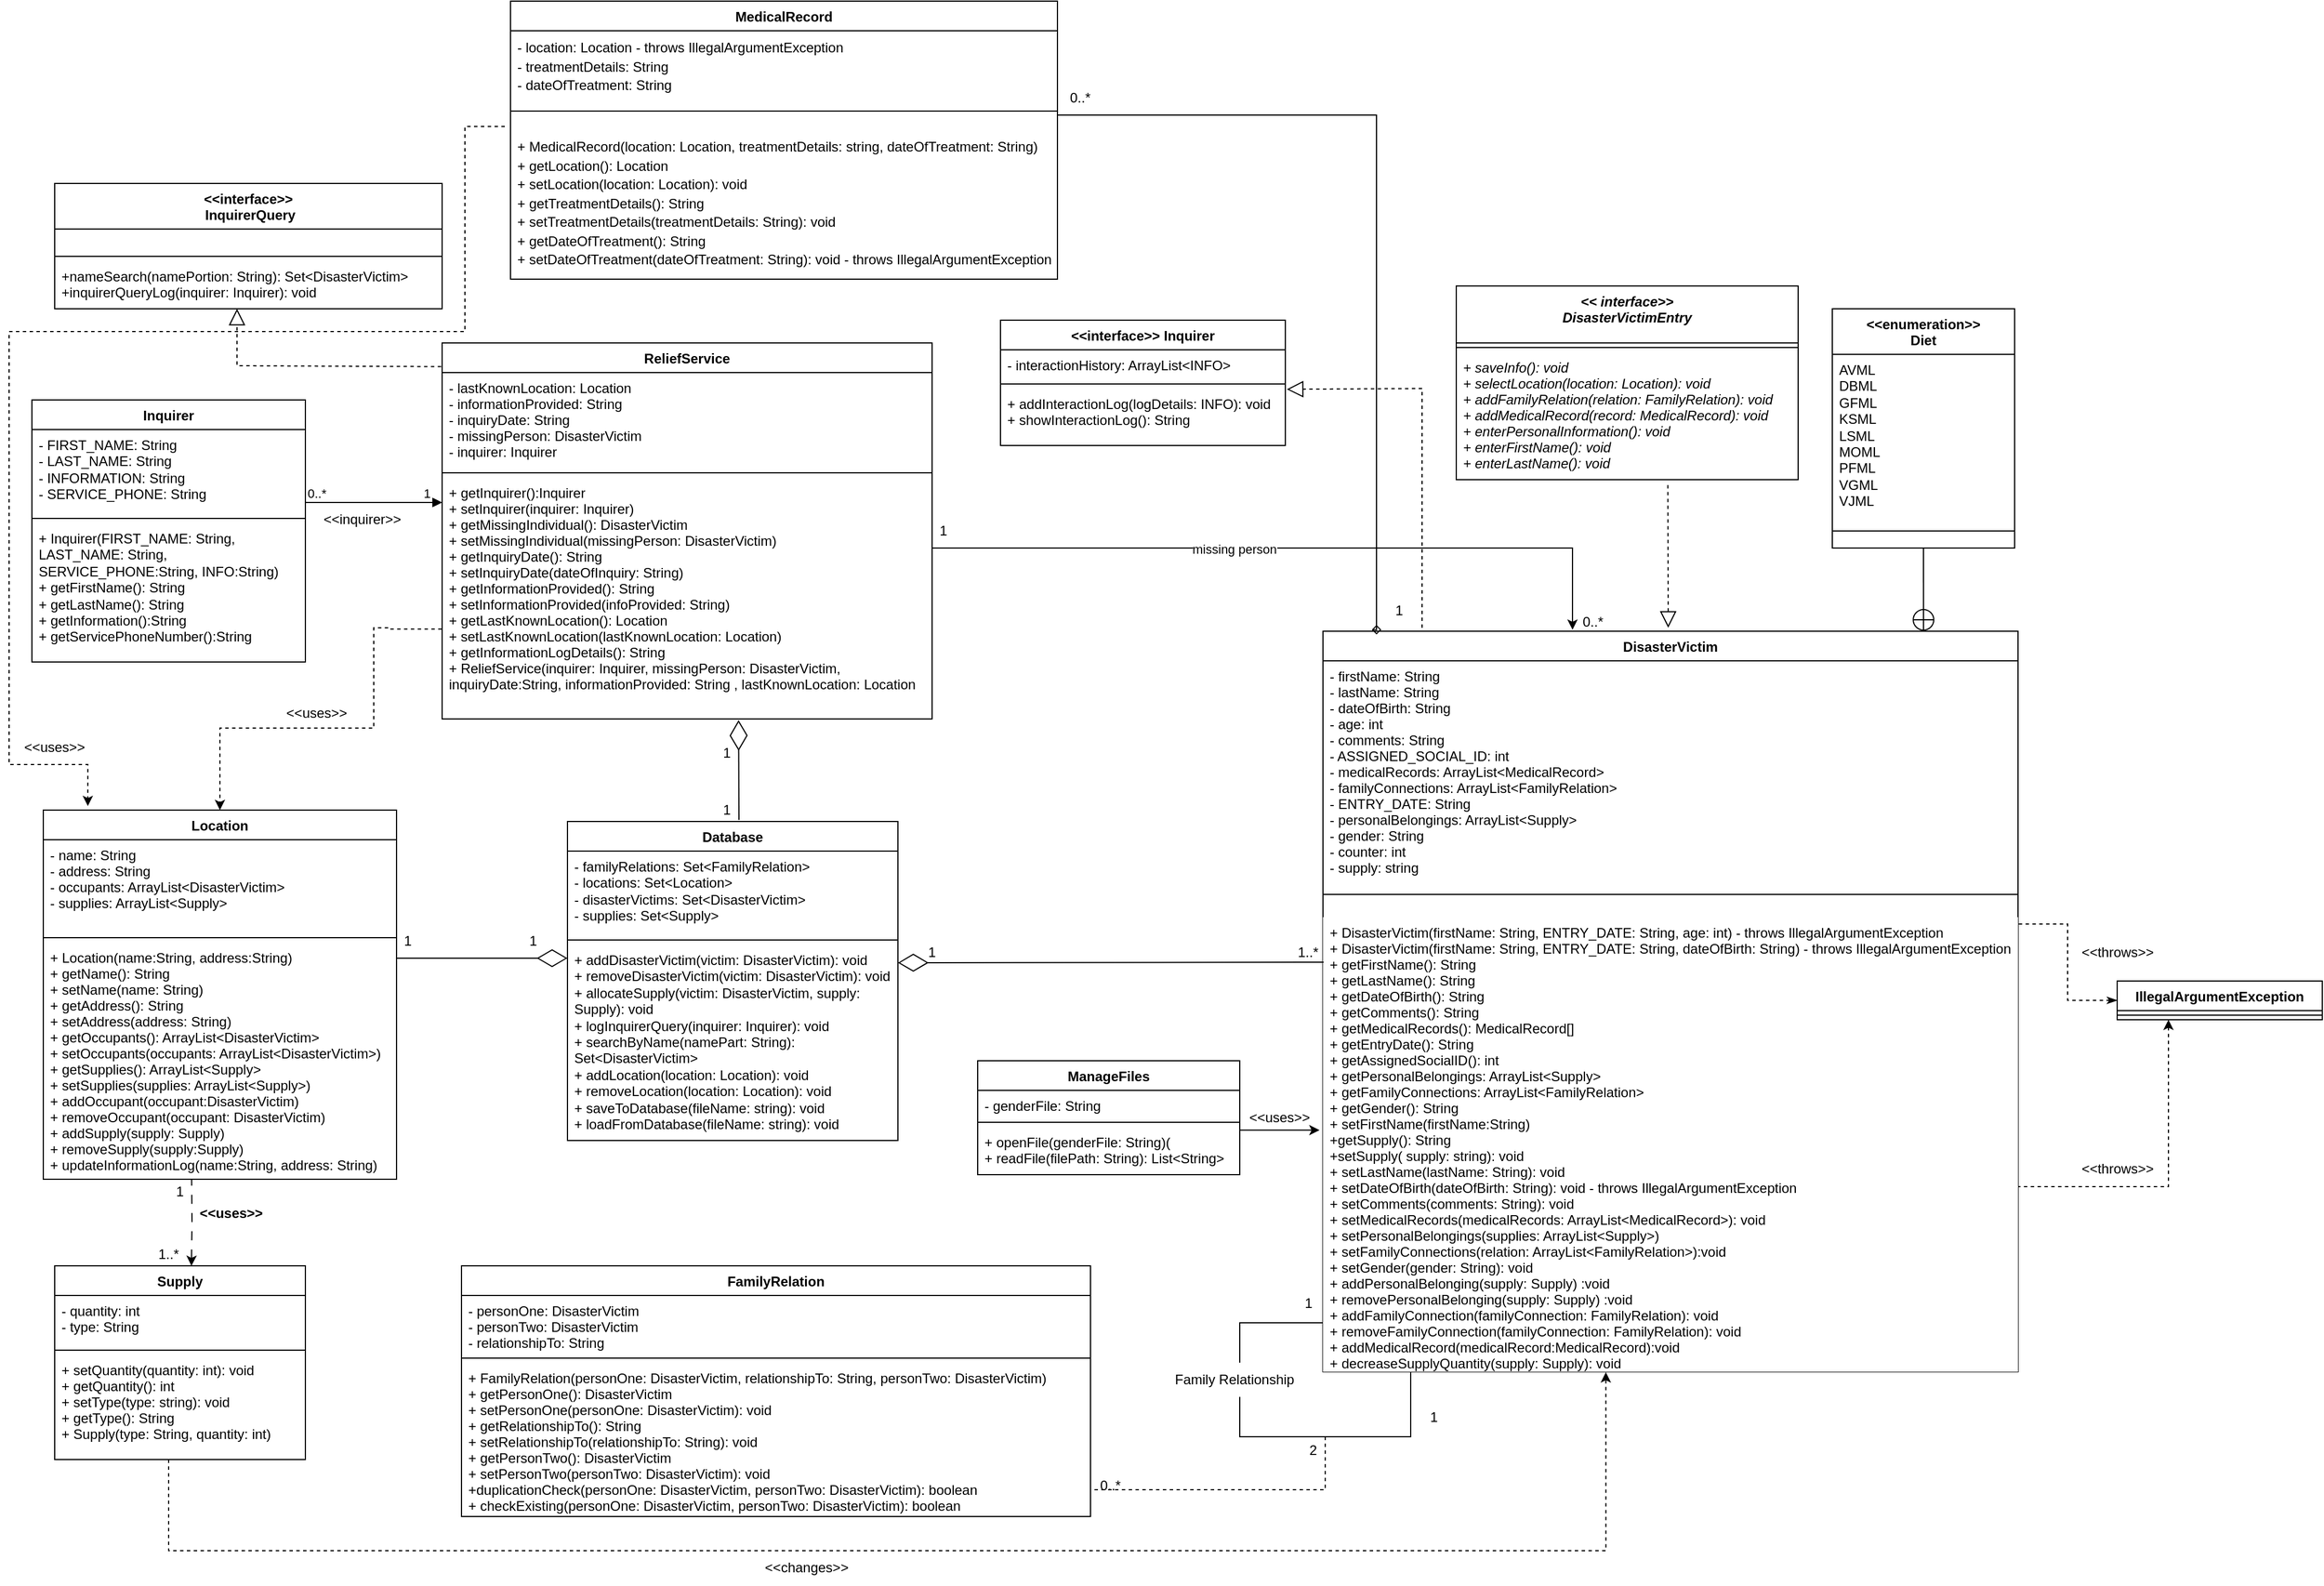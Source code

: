 <mxfile>
    <diagram id="PWnaJAAjkvpCzAV3E7b1" name="Page-1">
        <mxGraphModel dx="3365" dy="2768" grid="1" gridSize="10" guides="0" tooltips="1" connect="1" arrows="1" fold="1" page="1" pageScale="1" pageWidth="850" pageHeight="1100" math="0" shadow="0">
            <root>
                <mxCell id="0"/>
                <mxCell id="1" parent="0"/>
                <mxCell id="8" style="edgeStyle=orthogonalEdgeStyle;rounded=0;orthogonalLoop=1;jettySize=auto;html=1;exitX=0.5;exitY=1;exitDx=0;exitDy=0;entryX=1;entryY=0.826;entryDx=0;entryDy=0;entryPerimeter=0;endArrow=none;endFill=0;dashed=1;" parent="1" source="9" target="17" edge="1">
                    <mxGeometry relative="1" as="geometry">
                        <mxPoint x="655" y="620" as="targetPoint"/>
                    </mxGeometry>
                </mxCell>
                <mxCell id="9" value="" style="html=1;whiteSpace=wrap;" parent="1" vertex="1">
                    <mxGeometry x="580" y="460" width="150" height="100" as="geometry"/>
                </mxCell>
                <mxCell id="10" value="DisasterVictim" style="swimlane;fontStyle=1;align=center;verticalAlign=top;childLayout=stackLayout;horizontal=1;startSize=26;horizontalStack=0;resizeParent=1;resizeParentMax=0;resizeLast=0;collapsible=1;marginBottom=0;" parent="1" vertex="1">
                    <mxGeometry x="653" y="-147" width="610" height="650" as="geometry"/>
                </mxCell>
                <mxCell id="11" value="- firstName: String&#10;- lastName: String&#10;- dateOfBirth: String&#10;- age: int&#10;- comments: String&#10;- ASSIGNED_SOCIAL_ID: int&#10;- medicalRecords: ArrayList&lt;MedicalRecord&gt;&#10;- familyConnections: ArrayList&lt;FamilyRelation&gt;&#10;- ENTRY_DATE: String&#10;- personalBelongings: ArrayList&lt;Supply&gt;&#10;- gender: String&#10;- counter: int&#10;- supply: string&#10;" style="text;strokeColor=none;fillColor=none;align=left;verticalAlign=top;spacingLeft=4;spacingRight=4;overflow=hidden;rotatable=0;points=[[0,0.5],[1,0.5]];portConstraint=eastwest;fontStyle=0" parent="10" vertex="1">
                    <mxGeometry y="26" width="610" height="185" as="geometry"/>
                </mxCell>
                <mxCell id="12" value="" style="line;strokeWidth=1;fillColor=none;align=left;verticalAlign=middle;spacingTop=-1;spacingLeft=3;spacingRight=3;rotatable=0;labelPosition=right;points=[];portConstraint=eastwest;strokeColor=inherit;fontStyle=0" parent="10" vertex="1">
                    <mxGeometry y="211" width="610" height="40" as="geometry"/>
                </mxCell>
                <mxCell id="13" value="+ DisasterVictim(firstName: String, ENTRY_DATE: String, age: int) - throws IllegalArgumentException &#10;+ DisasterVictim(firstName: String, ENTRY_DATE: String, dateOfBirth: String) - throws IllegalArgumentException &#10;+ getFirstName(): String&#10;+ getLastName(): String&#10;+ getDateOfBirth(): String&#10;+ getComments(): String&#10;+ getMedicalRecords(): MedicalRecord[]&#10;+ getEntryDate(): String&#10;+ getAssignedSocialID(): int&#10;+ getPersonalBelongings: ArrayList&lt;Supply&gt;&#10;+ getFamilyConnections: ArrayList&lt;FamilyRelation&gt;&#10;+ getGender(): String&#10;+ setFirstName(firstName:String)&#10;+getSupply(): String&#10;+setSupply( supply: string): void&#10;+ setLastName(lastName: String): void&#10;+ setDateOfBirth(dateOfBirth: String): void - throws IllegalArgumentException &#10;+ setComments(comments: String): void&#10;+ setMedicalRecords(medicalRecords: ArrayList&lt;MedicalRecord&gt;): void&#10;+ setPersonalBelongings(supplies: ArrayList&lt;Supply&gt;)&#10;+ setFamilyConnections(relation: ArrayList&lt;FamilyRelation&gt;):void&#10;+ setGender(gender: String): void&#10;+ addPersonalBelonging(supply: Supply) :void&#10;+ removePersonalBelonging(supply: Supply) :void&#10;+ addFamilyConnection(familyConnection: FamilyRelation): void&#10;+ removeFamilyConnection(familyConnection: FamilyRelation): void&#10;+ addMedicalRecord(medicalRecord:MedicalRecord):void&#10;+ decreaseSupplyQuantity(supply: Supply): void &#10;" style="text;strokeColor=none;fillColor=default;align=left;verticalAlign=top;spacingLeft=4;spacingRight=4;overflow=hidden;rotatable=0;points=[[0,0.5],[1,0.5]];portConstraint=eastwest;fontStyle=0" parent="10" vertex="1">
                    <mxGeometry y="251" width="610" height="399" as="geometry"/>
                </mxCell>
                <mxCell id="14" value="FamilyRelation" style="swimlane;fontStyle=1;align=center;verticalAlign=top;childLayout=stackLayout;horizontal=1;startSize=26;horizontalStack=0;resizeParent=1;resizeParentMax=0;resizeLast=0;collapsible=1;marginBottom=0;" parent="1" vertex="1">
                    <mxGeometry x="-103" y="410" width="552" height="220" as="geometry"/>
                </mxCell>
                <mxCell id="15" value="- personOne: DisasterVictim&#10;- personTwo: DisasterVictim&#10;- relationshipTo: String&#10;&#10;" style="text;strokeColor=none;fillColor=none;align=left;verticalAlign=top;spacingLeft=4;spacingRight=4;overflow=hidden;rotatable=0;points=[[0,0.5],[1,0.5]];portConstraint=eastwest;fontStyle=0" parent="14" vertex="1">
                    <mxGeometry y="26" width="552" height="51" as="geometry"/>
                </mxCell>
                <mxCell id="16" value="" style="line;strokeWidth=1;fillColor=none;align=left;verticalAlign=middle;spacingTop=-1;spacingLeft=3;spacingRight=3;rotatable=0;labelPosition=right;points=[];portConstraint=eastwest;strokeColor=inherit;fontStyle=0" parent="14" vertex="1">
                    <mxGeometry y="77" width="552" height="8" as="geometry"/>
                </mxCell>
                <mxCell id="17" value="+ FamilyRelation(personOne: DisasterVictim, relationshipTo: String, personTwo: DisasterVictim)&#10;+ getPersonOne(): DisasterVictim&#10;+ setPersonOne(personOne: DisasterVictim): void&#10;+ getRelationshipTo(): String&#10;+ setRelationshipTo(relationshipTo: String): void&#10;+ getPersonTwo(): DisasterVictim&#10;+ setPersonTwo(personTwo: DisasterVictim): void&#10;+duplicationCheck(personOne: DisasterVictim, personTwo: DisasterVictim): boolean&#10;+ checkExisting(personOne: DisasterVictim, personTwo: DisasterVictim): boolean&#10;" style="text;strokeColor=none;fillColor=none;align=left;verticalAlign=top;spacingLeft=4;spacingRight=4;overflow=hidden;rotatable=0;points=[[0,0.5],[1,0.5]];portConstraint=eastwest;fontStyle=0" parent="14" vertex="1">
                    <mxGeometry y="85" width="552" height="135" as="geometry"/>
                </mxCell>
                <mxCell id="18" value="ReliefService" style="swimlane;fontStyle=1;align=center;verticalAlign=top;childLayout=stackLayout;horizontal=1;startSize=26;horizontalStack=0;resizeParent=1;resizeParentMax=0;resizeLast=0;collapsible=1;marginBottom=0;" parent="1" vertex="1">
                    <mxGeometry x="-120" y="-400" width="430" height="330" as="geometry"/>
                </mxCell>
                <mxCell id="19" value="- lastKnownLocation: Location&#10;- informationProvided: String&#10;- inquiryDate: String&#10;- missingPerson: DisasterVictim&#10;- inquirer: Inquirer" style="text;strokeColor=none;fillColor=none;align=left;verticalAlign=top;spacingLeft=4;spacingRight=4;overflow=hidden;rotatable=0;points=[[0,0.5],[1,0.5]];portConstraint=eastwest;fontStyle=0" parent="18" vertex="1">
                    <mxGeometry y="26" width="430" height="84" as="geometry"/>
                </mxCell>
                <mxCell id="20" value="" style="line;strokeWidth=1;fillColor=none;align=left;verticalAlign=middle;spacingTop=-1;spacingLeft=3;spacingRight=3;rotatable=0;labelPosition=right;points=[];portConstraint=eastwest;strokeColor=inherit;fontStyle=0" parent="18" vertex="1">
                    <mxGeometry y="110" width="430" height="8" as="geometry"/>
                </mxCell>
                <mxCell id="21" value="+ getInquirer():Inquirer&#10;+ setInquirer(inquirer: Inquirer)&#10;+ getMissingIndividual(): DisasterVictim&#10;+ setMissingIndividual(missingPerson: DisasterVictim)&#10;+ getInquiryDate(): String&#10;+ setInquiryDate(dateOfInquiry: String)&#10;+ getInformationProvided(): String&#10;+ setInformationProvided(infoProvided: String)&#10;+ getLastKnownLocation(): Location&#10;+ setLastKnownLocation(lastKnownLocation: Location)&#10;+ getInformationLogDetails(): String&#10;+ ReliefService(inquirer: Inquirer, missingPerson: DisasterVictim,&#10;inquiryDate:String, informationProvided: String , lastKnownLocation: Location &#10;" style="text;strokeColor=none;fillColor=none;align=left;verticalAlign=top;spacingLeft=4;spacingRight=4;overflow=hidden;rotatable=0;points=[[0,0.5],[1,0.5]];portConstraint=eastwest;fontStyle=0" parent="18" vertex="1">
                    <mxGeometry y="118" width="430" height="212" as="geometry"/>
                </mxCell>
                <mxCell id="22" value="Location" style="swimlane;fontStyle=1;align=center;verticalAlign=top;childLayout=stackLayout;horizontal=1;startSize=26;horizontalStack=0;resizeParent=1;resizeParentMax=0;resizeLast=0;collapsible=1;marginBottom=0;" parent="1" vertex="1">
                    <mxGeometry x="-470" y="10" width="310" height="324" as="geometry"/>
                </mxCell>
                <mxCell id="23" value="- name: String&#10;- address: String&#10;- occupants: ArrayList&lt;DisasterVictim&gt;&#10;- supplies: ArrayList&lt;Supply&gt;&#10;&#10;" style="text;strokeColor=none;fillColor=none;align=left;verticalAlign=top;spacingLeft=4;spacingRight=4;overflow=hidden;rotatable=0;points=[[0,0.5],[1,0.5]];portConstraint=eastwest;fontStyle=0" parent="22" vertex="1">
                    <mxGeometry y="26" width="310" height="82" as="geometry"/>
                </mxCell>
                <mxCell id="24" value="" style="line;strokeWidth=1;fillColor=none;align=left;verticalAlign=middle;spacingTop=-1;spacingLeft=3;spacingRight=3;rotatable=0;labelPosition=right;points=[];portConstraint=eastwest;strokeColor=inherit;fontStyle=0" parent="22" vertex="1">
                    <mxGeometry y="108" width="310" height="8" as="geometry"/>
                </mxCell>
                <mxCell id="25" value="+ Location(name:String, address:String)&#10;+ getName(): String&#10;+ setName(name: String)&#10;+ getAddress(): String&#10;+ setAddress(address: String)&#10;+ getOccupants(): ArrayList&lt;DisasterVictim&gt;&#10;+ setOccupants(occupants: ArrayList&lt;DisasterVictim&gt;)&#10;+ getSupplies(): ArrayList&lt;Supply&gt;&#10;+ setSupplies(supplies: ArrayList&lt;Supply&gt;)&#10;+ addOccupant(occupant:DisasterVictim)&#10;+ removeOccupant(occupant: DisasterVictim)&#10;+ addSupply(supply: Supply)&#10;+ removeSupply(supply:Supply)&#10;+ updateInformationLog(name:String, address: String)&#10;" style="text;strokeColor=none;fillColor=none;align=left;verticalAlign=top;spacingLeft=4;spacingRight=4;overflow=hidden;rotatable=0;points=[[0,0.5],[1,0.5]];portConstraint=eastwest;fontStyle=0" parent="22" vertex="1">
                    <mxGeometry y="116" width="310" height="208" as="geometry"/>
                </mxCell>
                <mxCell id="30" value="Supply" style="swimlane;fontStyle=1;align=center;verticalAlign=top;childLayout=stackLayout;horizontal=1;startSize=26;horizontalStack=0;resizeParent=1;resizeParentMax=0;resizeLast=0;collapsible=1;marginBottom=0;" parent="1" vertex="1">
                    <mxGeometry x="-460" y="410" width="220" height="170" as="geometry"/>
                </mxCell>
                <mxCell id="31" value="- quantity: int &#10;- type: String " style="text;strokeColor=none;fillColor=none;align=left;verticalAlign=top;spacingLeft=4;spacingRight=4;overflow=hidden;rotatable=0;points=[[0,0.5],[1,0.5]];portConstraint=eastwest;fontStyle=0" parent="30" vertex="1">
                    <mxGeometry y="26" width="220" height="44" as="geometry"/>
                </mxCell>
                <mxCell id="32" value="" style="line;strokeWidth=1;fillColor=none;align=left;verticalAlign=middle;spacingTop=-1;spacingLeft=3;spacingRight=3;rotatable=0;labelPosition=right;points=[];portConstraint=eastwest;strokeColor=inherit;fontStyle=0" parent="30" vertex="1">
                    <mxGeometry y="70" width="220" height="8" as="geometry"/>
                </mxCell>
                <mxCell id="33" value="+ setQuantity(quantity: int): void&#10;+ getQuantity(): int &#10;+ setType(type: string): void &#10;+ getType(): String &#10;+ Supply(type: String, quantity: int) " style="text;strokeColor=none;fillColor=none;align=left;verticalAlign=top;spacingLeft=4;spacingRight=4;overflow=hidden;rotatable=0;points=[[0,0.5],[1,0.5]];portConstraint=eastwest;fontStyle=0" parent="30" vertex="1">
                    <mxGeometry y="78" width="220" height="92" as="geometry"/>
                </mxCell>
                <mxCell id="34" value="MedicalRecord" style="swimlane;fontStyle=1;align=center;verticalAlign=top;childLayout=stackLayout;horizontal=1;startSize=26;horizontalStack=0;resizeParent=1;resizeParentMax=0;resizeLast=0;collapsible=1;marginBottom=0;whiteSpace=wrap;html=1;" parent="1" vertex="1">
                    <mxGeometry x="-60" y="-700" width="480" height="244" as="geometry"/>
                </mxCell>
                <mxCell id="35" value="&lt;span id=&quot;docs-internal-guid-a7ea7992-7fff-9580-d091-3d27df31a496&quot;&gt;&lt;p style=&quot;line-height:1.38;margin-top:0pt;margin-bottom:0pt;&quot; dir=&quot;ltr&quot;&gt;&lt;span style=&quot;font-family: Arial, sans-serif; background-color: transparent; font-variant-numeric: normal; font-variant-east-asian: normal; font-variant-alternates: normal; font-variant-position: normal; vertical-align: baseline; white-space-collapse: preserve;&quot;&gt;- location: Location - throws IllegalArgumentException&lt;/span&gt;&lt;/p&gt;&lt;p style=&quot;line-height:1.38;margin-top:0pt;margin-bottom:0pt;&quot; dir=&quot;ltr&quot;&gt;&lt;span style=&quot;font-family: Arial, sans-serif; background-color: transparent; font-variant-numeric: normal; font-variant-east-asian: normal; font-variant-alternates: normal; font-variant-position: normal; vertical-align: baseline; white-space-collapse: preserve;&quot;&gt;- treatmentDetails: String&lt;/span&gt;&lt;/p&gt;&lt;p style=&quot;line-height:1.38;margin-top:0pt;margin-bottom:0pt;&quot; dir=&quot;ltr&quot;&gt;&lt;span style=&quot;font-family: Arial, sans-serif; background-color: transparent; font-variant-numeric: normal; font-variant-east-asian: normal; font-variant-alternates: normal; font-variant-position: normal; vertical-align: baseline; white-space-collapse: preserve;&quot;&gt;- dateOfTreatment: String&lt;/span&gt;&lt;span style=&quot;font-family: Arial, sans-serif; background-color: transparent; font-variant-numeric: normal; font-variant-east-asian: normal; font-variant-alternates: normal; font-variant-position: normal; vertical-align: baseline; white-space-collapse: preserve;&quot;&gt;&lt;br&gt;&lt;br&gt;&lt;/span&gt;&lt;/p&gt;&lt;br&gt;&lt;/span&gt;" style="text;strokeColor=none;fillColor=none;align=left;verticalAlign=top;spacingLeft=4;spacingRight=4;overflow=hidden;rotatable=0;points=[[0,0.5],[1,0.5]];portConstraint=eastwest;whiteSpace=wrap;html=1;fontStyle=0" parent="34" vertex="1">
                    <mxGeometry y="26" width="480" height="54" as="geometry"/>
                </mxCell>
                <mxCell id="36" value="" style="line;strokeWidth=1;fillColor=none;align=left;verticalAlign=middle;spacingTop=-1;spacingLeft=3;spacingRight=3;rotatable=0;labelPosition=right;points=[];portConstraint=eastwest;strokeColor=inherit;fontStyle=0" parent="34" vertex="1">
                    <mxGeometry y="80" width="480" height="33" as="geometry"/>
                </mxCell>
                <mxCell id="37" value="&lt;p style=&quot;line-height: 1.38; margin-top: 0pt; margin-bottom: 0pt;&quot; dir=&quot;ltr&quot;&gt;&lt;span style=&quot;font-family: Arial, sans-serif; background-color: transparent; font-variant-numeric: normal; font-variant-east-asian: normal; font-variant-alternates: normal; font-variant-position: normal; vertical-align: baseline; white-space-collapse: preserve;&quot;&gt;&lt;font style=&quot;font-size: 12px;&quot;&gt;+ MedicalRecord(location: Location, treatmentDetails: string, dateOfTreatment: String)&lt;/font&gt;&lt;/span&gt;&lt;/p&gt;&lt;p style=&quot;line-height: 1.38; margin-top: 0pt; margin-bottom: 0pt;&quot; dir=&quot;ltr&quot;&gt;&lt;span style=&quot;font-family: Arial, sans-serif; background-color: transparent; font-variant-numeric: normal; font-variant-east-asian: normal; font-variant-alternates: normal; font-variant-position: normal; vertical-align: baseline; white-space-collapse: preserve;&quot;&gt;&lt;font style=&quot;font-size: 12px;&quot;&gt;+ getLocation(): Location&lt;/font&gt;&lt;/span&gt;&lt;/p&gt;&lt;p style=&quot;line-height: 1.38; margin-top: 0pt; margin-bottom: 0pt;&quot; dir=&quot;ltr&quot;&gt;&lt;span style=&quot;font-family: Arial, sans-serif; background-color: transparent; font-variant-numeric: normal; font-variant-east-asian: normal; font-variant-alternates: normal; font-variant-position: normal; vertical-align: baseline; white-space-collapse: preserve;&quot;&gt;&lt;font style=&quot;font-size: 12px;&quot;&gt;+ setLocation(location: Location): void&lt;/font&gt;&lt;/span&gt;&lt;/p&gt;&lt;p style=&quot;line-height: 1.38; margin-top: 0pt; margin-bottom: 0pt;&quot; dir=&quot;ltr&quot;&gt;&lt;span style=&quot;font-family: Arial, sans-serif; background-color: transparent; font-variant-numeric: normal; font-variant-east-asian: normal; font-variant-alternates: normal; font-variant-position: normal; vertical-align: baseline; white-space-collapse: preserve;&quot;&gt;&lt;font style=&quot;font-size: 12px;&quot;&gt;+ getTreatmentDetails(): String&lt;/font&gt;&lt;/span&gt;&lt;/p&gt;&lt;p style=&quot;line-height: 1.38; margin-top: 0pt; margin-bottom: 0pt;&quot; dir=&quot;ltr&quot;&gt;&lt;span style=&quot;font-family: Arial, sans-serif; background-color: transparent; font-variant-numeric: normal; font-variant-east-asian: normal; font-variant-alternates: normal; font-variant-position: normal; vertical-align: baseline; white-space-collapse: preserve;&quot;&gt;&lt;font style=&quot;font-size: 12px;&quot;&gt;+ setTreatmentDetails(treatmentDetails: String): void&lt;/font&gt;&lt;/span&gt;&lt;/p&gt;&lt;p style=&quot;line-height: 1.38; margin-top: 0pt; margin-bottom: 0pt;&quot; dir=&quot;ltr&quot;&gt;&lt;span style=&quot;font-family: Arial, sans-serif; background-color: transparent; font-variant-numeric: normal; font-variant-east-asian: normal; font-variant-alternates: normal; font-variant-position: normal; vertical-align: baseline; white-space-collapse: preserve;&quot;&gt;&lt;font style=&quot;font-size: 12px;&quot;&gt;+ getDateOfTreatment(): String&lt;/font&gt;&lt;/span&gt;&lt;/p&gt;&lt;p style=&quot;line-height: 1.38; margin-top: 0pt; margin-bottom: 0pt;&quot; dir=&quot;ltr&quot;&gt;&lt;span style=&quot;font-family: Arial, sans-serif; background-color: transparent; font-variant-numeric: normal; font-variant-east-asian: normal; font-variant-alternates: normal; font-variant-position: normal; vertical-align: baseline; white-space-collapse: preserve;&quot;&gt;&lt;font style=&quot;font-size: 12px;&quot;&gt;+ setDateOfTreatment(dateOfTreatment: String): void - throws IllegalArgumentException&lt;/font&gt;&lt;/span&gt;&lt;/p&gt;" style="text;strokeColor=none;fillColor=none;align=left;verticalAlign=top;spacingLeft=4;spacingRight=4;overflow=hidden;rotatable=0;points=[[0,0.5],[1,0.5]];portConstraint=eastwest;whiteSpace=wrap;html=1;fontStyle=0" parent="34" vertex="1">
                    <mxGeometry y="113" width="480" height="131" as="geometry"/>
                </mxCell>
                <mxCell id="41" value="&amp;lt;&amp;lt;enumeration&amp;gt;&amp;gt; &lt;br&gt;Diet" style="swimlane;fontStyle=1;align=center;verticalAlign=top;childLayout=stackLayout;horizontal=1;startSize=40;horizontalStack=0;resizeParent=1;resizeParentMax=0;resizeLast=0;collapsible=1;marginBottom=0;whiteSpace=wrap;html=1;" parent="1" vertex="1">
                    <mxGeometry x="1100" y="-430" width="160" height="210" as="geometry"/>
                </mxCell>
                <mxCell id="42" value="&lt;div&gt;AVML&amp;nbsp;&lt;/div&gt;&lt;div&gt;DBML&amp;nbsp;&lt;/div&gt;&lt;div&gt;GFML&amp;nbsp;&lt;/div&gt;&lt;div&gt;KSML&lt;/div&gt;&lt;div&gt;LSML&amp;nbsp;&lt;/div&gt;&lt;div&gt;MOML&lt;/div&gt;&lt;div&gt;PFML&amp;nbsp;&lt;/div&gt;&lt;div&gt;VGML&amp;nbsp;&lt;/div&gt;&lt;div&gt;VJML&lt;/div&gt;&lt;div&gt;&lt;br&gt;&lt;/div&gt;" style="text;strokeColor=none;fillColor=none;align=left;verticalAlign=top;spacingLeft=4;spacingRight=4;overflow=hidden;rotatable=0;points=[[0,0.5],[1,0.5]];portConstraint=eastwest;whiteSpace=wrap;html=1;fontStyle=0" parent="41" vertex="1">
                    <mxGeometry y="40" width="160" height="140" as="geometry"/>
                </mxCell>
                <mxCell id="43" value="" style="line;strokeWidth=1;fillColor=none;align=left;verticalAlign=middle;spacingTop=-1;spacingLeft=3;spacingRight=3;rotatable=0;labelPosition=right;points=[];portConstraint=eastwest;strokeColor=inherit;fontStyle=0" parent="41" vertex="1">
                    <mxGeometry y="180" width="160" height="30" as="geometry"/>
                </mxCell>
                <mxCell id="58" value="" style="endArrow=circlePlus;startArrow=none;endFill=0;startFill=0;endSize=8;html=1;rounded=0;exitX=0.5;exitY=1;exitDx=0;exitDy=0;entryX=0.864;entryY=0;entryDx=0;entryDy=0;entryPerimeter=0;" parent="1" source="41" target="10" edge="1">
                    <mxGeometry width="160" relative="1" as="geometry">
                        <mxPoint x="680" y="-260" as="sourcePoint"/>
                        <mxPoint x="840" y="-260" as="targetPoint"/>
                    </mxGeometry>
                </mxCell>
                <mxCell id="60" value="Family Relationship" style="text;html=1;align=center;verticalAlign=middle;resizable=0;points=[];autosize=1;fillColor=default;" parent="1" vertex="1">
                    <mxGeometry x="510" y="495" width="130" height="30" as="geometry"/>
                </mxCell>
                <mxCell id="61" value="0..*" style="text;html=1;align=center;verticalAlign=middle;resizable=0;points=[];autosize=1;strokeColor=none;fillColor=none;" parent="1" vertex="1">
                    <mxGeometry x="446" y="588" width="40" height="30" as="geometry"/>
                </mxCell>
                <mxCell id="62" value="2" style="text;html=1;align=center;verticalAlign=middle;resizable=0;points=[];autosize=1;strokeColor=none;fillColor=none;" parent="1" vertex="1">
                    <mxGeometry x="629" y="557" width="30" height="30" as="geometry"/>
                </mxCell>
                <mxCell id="63" value="1" style="text;html=1;align=center;verticalAlign=middle;resizable=0;points=[];autosize=1;strokeColor=none;fillColor=none;" parent="1" vertex="1">
                    <mxGeometry x="625" y="428" width="30" height="30" as="geometry"/>
                </mxCell>
                <mxCell id="64" value="1" style="text;html=1;align=center;verticalAlign=middle;resizable=0;points=[];autosize=1;strokeColor=none;fillColor=none;" parent="1" vertex="1">
                    <mxGeometry x="735" y="528" width="30" height="30" as="geometry"/>
                </mxCell>
                <mxCell id="65" style="edgeStyle=orthogonalEdgeStyle;rounded=0;orthogonalLoop=1;jettySize=auto;html=1;exitX=0.25;exitY=1;exitDx=0;exitDy=0;entryX=1;entryY=0.75;entryDx=0;entryDy=0;dashed=1;startArrow=classic;startFill=1;endArrow=none;endFill=0;" parent="1" source="66" target="10" edge="1">
                    <mxGeometry relative="1" as="geometry"/>
                </mxCell>
                <mxCell id="66" value="IllegalArgumentException" style="swimlane;fontStyle=1;align=center;verticalAlign=top;childLayout=stackLayout;horizontal=1;startSize=26;horizontalStack=0;resizeParent=1;resizeParentMax=0;resizeLast=0;collapsible=1;marginBottom=0;whiteSpace=wrap;html=1;" parent="1" vertex="1">
                    <mxGeometry x="1350" y="160" width="180" height="34" as="geometry"/>
                </mxCell>
                <mxCell id="67" value="" style="line;strokeWidth=1;fillColor=none;align=left;verticalAlign=middle;spacingTop=-1;spacingLeft=3;spacingRight=3;rotatable=0;labelPosition=right;points=[];portConstraint=eastwest;strokeColor=inherit;" parent="66" vertex="1">
                    <mxGeometry y="26" width="180" height="8" as="geometry"/>
                </mxCell>
                <mxCell id="68" style="edgeStyle=orthogonalEdgeStyle;rounded=0;orthogonalLoop=1;jettySize=auto;html=1;exitX=0;exitY=0.5;exitDx=0;exitDy=0;entryX=1;entryY=0.015;entryDx=0;entryDy=0;entryPerimeter=0;endArrow=none;endFill=0;startArrow=classicThin;startFill=1;dashed=1;" parent="1" source="66" target="13" edge="1">
                    <mxGeometry relative="1" as="geometry"/>
                </mxCell>
                <mxCell id="69" value="&amp;lt;&amp;lt;throws&amp;gt;&amp;gt;" style="text;html=1;align=center;verticalAlign=middle;resizable=0;points=[];autosize=1;strokeColor=none;fillColor=none;" parent="1" vertex="1">
                    <mxGeometry x="1305" y="120" width="90" height="30" as="geometry"/>
                </mxCell>
                <mxCell id="70" value="&amp;lt;&amp;lt;throws&amp;gt;&amp;gt;" style="text;html=1;align=center;verticalAlign=middle;resizable=0;points=[];autosize=1;strokeColor=none;fillColor=none;" parent="1" vertex="1">
                    <mxGeometry x="1305" y="310" width="90" height="30" as="geometry"/>
                </mxCell>
                <mxCell id="71" value="Database" style="swimlane;fontStyle=1;align=center;verticalAlign=top;childLayout=stackLayout;horizontal=1;startSize=26;horizontalStack=0;resizeParent=1;resizeParentMax=0;resizeLast=0;collapsible=1;marginBottom=0;whiteSpace=wrap;html=1;" parent="1" vertex="1">
                    <mxGeometry x="-10" y="20" width="290" height="280" as="geometry"/>
                </mxCell>
                <mxCell id="72" value="&lt;div&gt;&lt;span style=&quot;background-color: initial;&quot;&gt;- familyRelations: Set&amp;lt;FamilyRelation&amp;gt;&lt;/span&gt;&lt;/div&gt;&lt;div&gt;- locations: Set&amp;lt;Location&amp;gt;&lt;/div&gt;&lt;div&gt;&lt;div&gt;- disasterVictims: Set&amp;lt;DisasterVictim&amp;gt;&lt;/div&gt;&lt;div&gt;- supplies: Set&amp;lt;Supply&amp;gt;&lt;/div&gt;&lt;/div&gt;&lt;div&gt;&lt;br&gt;&lt;/div&gt;" style="text;strokeColor=none;fillColor=none;align=left;verticalAlign=top;spacingLeft=4;spacingRight=4;overflow=hidden;rotatable=0;points=[[0,0.5],[1,0.5]];portConstraint=eastwest;whiteSpace=wrap;html=1;" parent="71" vertex="1">
                    <mxGeometry y="26" width="290" height="74" as="geometry"/>
                </mxCell>
                <mxCell id="73" value="" style="line;strokeWidth=1;fillColor=none;align=left;verticalAlign=middle;spacingTop=-1;spacingLeft=3;spacingRight=3;rotatable=0;labelPosition=right;points=[];portConstraint=eastwest;strokeColor=inherit;" parent="71" vertex="1">
                    <mxGeometry y="100" width="290" height="8" as="geometry"/>
                </mxCell>
                <mxCell id="74" value="&lt;div&gt;+ addDisasterVictim(victim: DisasterVictim): void&lt;/div&gt;&lt;div&gt;+ removeDisasterVictim(victim: DisasterVictim): void&lt;/div&gt;&lt;div&gt;+ allocateSupply(victim: DisasterVictim, supply: Supply): void&lt;/div&gt;&lt;div&gt;+ logInquirerQuery(inquirer: Inquirer): void&lt;/div&gt;&lt;div&gt;+ searchByName(namePart: String): Set&amp;lt;DisasterVictim&amp;gt;&lt;/div&gt;&lt;div&gt;+ addLocation(location: Location): void&lt;/div&gt;&lt;div&gt;+ removeLocation(location: Location): void&lt;/div&gt;&lt;div&gt;+ saveToDatabase(fileName: string): void &amp;nbsp;&amp;nbsp;&lt;/div&gt;&lt;div&gt;+ loadFromDatabase(fileName: string): void&lt;/div&gt;&lt;div&gt;&lt;br&gt;&lt;/div&gt;" style="text;strokeColor=none;fillColor=none;align=left;verticalAlign=top;spacingLeft=4;spacingRight=4;overflow=hidden;rotatable=0;points=[[0,0.5],[1,0.5]];portConstraint=eastwest;whiteSpace=wrap;html=1;" parent="71" vertex="1">
                    <mxGeometry y="108" width="290" height="172" as="geometry"/>
                </mxCell>
                <mxCell id="86" value="&lt;&lt; interface&gt;&gt;&#10;DisasterVictimEntry" style="swimlane;fontStyle=3;align=center;verticalAlign=top;childLayout=stackLayout;horizontal=1;startSize=50;horizontalStack=0;resizeParent=1;resizeParentMax=0;resizeLast=0;collapsible=1;marginBottom=0;" parent="1" vertex="1">
                    <mxGeometry x="770" y="-450" width="300" height="170" as="geometry"/>
                </mxCell>
                <mxCell id="87" value="" style="line;strokeWidth=1;fillColor=none;align=left;verticalAlign=middle;spacingTop=-1;spacingLeft=3;spacingRight=3;rotatable=0;labelPosition=right;points=[];portConstraint=eastwest;strokeColor=inherit;fontStyle=2" parent="86" vertex="1">
                    <mxGeometry y="50" width="300" height="8" as="geometry"/>
                </mxCell>
                <mxCell id="88" value="+ saveInfo(): void &#10;+ selectLocation(location: Location): void &#10;+ addFamilyRelation(relation: FamilyRelation): void&#10;+ addMedicalRecord(record: MedicalRecord): void&#10;+ enterPersonalInformation(): void&#10;+ enterFirstName(): void&#10;+ enterLastName(): void&#10;&#10;&#10;" style="text;strokeColor=none;fillColor=none;align=left;verticalAlign=top;spacingLeft=4;spacingRight=4;overflow=hidden;rotatable=0;points=[[0,0.5],[1,0.5]];portConstraint=eastwest;fontStyle=2" parent="86" vertex="1">
                    <mxGeometry y="58" width="300" height="112" as="geometry"/>
                </mxCell>
                <mxCell id="102" value="Inquirer" style="swimlane;fontStyle=1;align=center;verticalAlign=top;childLayout=stackLayout;horizontal=1;startSize=26;horizontalStack=0;resizeParent=1;resizeParentMax=0;resizeLast=0;collapsible=1;marginBottom=0;whiteSpace=wrap;html=1;" parent="1" vertex="1">
                    <mxGeometry x="-480" y="-350" width="240" height="230" as="geometry"/>
                </mxCell>
                <mxCell id="103" value="&lt;div&gt;- FIRST_NAME: String&lt;/div&gt;&lt;div&gt;- LAST_NAME: String&lt;/div&gt;&lt;div&gt;- INFORMATION: String&lt;/div&gt;&lt;div&gt;- SERVICE_PHONE: String&lt;/div&gt;&lt;div&gt;&lt;br&gt;&lt;/div&gt;" style="text;strokeColor=none;fillColor=none;align=left;verticalAlign=top;spacingLeft=4;spacingRight=4;overflow=hidden;rotatable=0;points=[[0,0.5],[1,0.5]];portConstraint=eastwest;whiteSpace=wrap;html=1;" parent="102" vertex="1">
                    <mxGeometry y="26" width="240" height="74" as="geometry"/>
                </mxCell>
                <mxCell id="104" value="" style="line;strokeWidth=1;fillColor=none;align=left;verticalAlign=middle;spacingTop=-1;spacingLeft=3;spacingRight=3;rotatable=0;labelPosition=right;points=[];portConstraint=eastwest;strokeColor=inherit;" parent="102" vertex="1">
                    <mxGeometry y="100" width="240" height="8" as="geometry"/>
                </mxCell>
                <mxCell id="105" value="&lt;div&gt;+ Inquirer(FIRST_NAME: String, LAST_NAME: String, SERVICE_PHONE:String, INFO:String)&lt;/div&gt;&lt;div&gt;+ getFirstName(): String&lt;/div&gt;&lt;div&gt;+ getLastName(): String&lt;/div&gt;&lt;div&gt;+ getInformation():String&lt;/div&gt;&lt;div&gt;+ getServicePhoneNumber():String&lt;/div&gt;&lt;div&gt;&lt;br&gt;&lt;/div&gt;" style="text;strokeColor=none;fillColor=none;align=left;verticalAlign=top;spacingLeft=4;spacingRight=4;overflow=hidden;rotatable=0;points=[[0,0.5],[1,0.5]];portConstraint=eastwest;whiteSpace=wrap;html=1;" parent="102" vertex="1">
                    <mxGeometry y="108" width="240" height="122" as="geometry"/>
                </mxCell>
                <mxCell id="110" value="" style="endArrow=block;endFill=1;html=1;edgeStyle=orthogonalEdgeStyle;align=left;verticalAlign=top;" parent="1" edge="1">
                    <mxGeometry x="-1" relative="1" as="geometry">
                        <mxPoint x="-240" y="-260" as="sourcePoint"/>
                        <mxPoint x="-120" y="-260" as="targetPoint"/>
                    </mxGeometry>
                </mxCell>
                <mxCell id="114" value="" style="endArrow=none;html=1;edgeStyle=orthogonalEdgeStyle;" parent="1" edge="1">
                    <mxGeometry relative="1" as="geometry">
                        <mxPoint x="-240" y="-260" as="sourcePoint"/>
                        <mxPoint x="-130" y="-260" as="targetPoint"/>
                    </mxGeometry>
                </mxCell>
                <mxCell id="115" value="0..*" style="edgeLabel;resizable=0;html=1;align=left;verticalAlign=bottom;" parent="114" connectable="0" vertex="1">
                    <mxGeometry x="-1" relative="1" as="geometry"/>
                </mxCell>
                <mxCell id="116" value="1" style="edgeLabel;resizable=0;html=1;align=right;verticalAlign=bottom;" parent="114" connectable="0" vertex="1">
                    <mxGeometry x="1" relative="1" as="geometry"/>
                </mxCell>
                <mxCell id="122" value="&lt;div&gt;&amp;lt;&amp;lt;interface&amp;gt;&amp;gt;&lt;/div&gt;&lt;div&gt;&amp;nbsp;InquirerQuery&lt;/div&gt;" style="swimlane;fontStyle=1;align=center;verticalAlign=top;childLayout=stackLayout;horizontal=1;startSize=40;horizontalStack=0;resizeParent=1;resizeParentMax=0;resizeLast=0;collapsible=1;marginBottom=0;whiteSpace=wrap;html=1;" parent="1" vertex="1">
                    <mxGeometry x="-460" y="-540" width="340" height="110" as="geometry"/>
                </mxCell>
                <mxCell id="123" value="&lt;div&gt;&lt;br&gt;&lt;/div&gt;" style="text;strokeColor=none;fillColor=none;align=left;verticalAlign=top;spacingLeft=4;spacingRight=4;overflow=hidden;rotatable=0;points=[[0,0.5],[1,0.5]];portConstraint=eastwest;whiteSpace=wrap;html=1;" parent="122" vertex="1">
                    <mxGeometry y="40" width="340" height="20" as="geometry"/>
                </mxCell>
                <mxCell id="124" value="" style="line;strokeWidth=1;fillColor=none;align=left;verticalAlign=middle;spacingTop=-1;spacingLeft=3;spacingRight=3;rotatable=0;labelPosition=right;points=[];portConstraint=eastwest;strokeColor=inherit;" parent="122" vertex="1">
                    <mxGeometry y="60" width="340" height="8" as="geometry"/>
                </mxCell>
                <mxCell id="125" value="+nameSearch(namePortion: String): Set&amp;lt;DisasterVictim&amp;gt;&lt;br&gt;+inquirerQueryLog(inquirer: Inquirer): void" style="text;strokeColor=none;fillColor=none;align=left;verticalAlign=top;spacingLeft=4;spacingRight=4;overflow=hidden;rotatable=0;points=[[0,0.5],[1,0.5]];portConstraint=eastwest;whiteSpace=wrap;html=1;" parent="122" vertex="1">
                    <mxGeometry y="68" width="340" height="42" as="geometry"/>
                </mxCell>
                <mxCell id="126" value="" style="endArrow=block;dashed=1;endFill=0;endSize=12;html=1;rounded=0;exitX=-0.002;exitY=0.063;exitDx=0;exitDy=0;exitPerimeter=0;" parent="1" source="18" edge="1">
                    <mxGeometry width="160" relative="1" as="geometry">
                        <mxPoint x="-340" y="-380" as="sourcePoint"/>
                        <mxPoint x="-300" y="-430" as="targetPoint"/>
                        <Array as="points">
                            <mxPoint x="-300" y="-380"/>
                        </Array>
                    </mxGeometry>
                </mxCell>
                <mxCell id="127" style="edgeStyle=orthogonalEdgeStyle;rounded=0;orthogonalLoop=1;jettySize=auto;html=1;exitX=-0.001;exitY=0.628;exitDx=0;exitDy=0;dashed=1;endArrow=classic;endFill=1;entryX=0.5;entryY=0;entryDx=0;entryDy=0;exitPerimeter=0;" parent="1" source="21" target="22" edge="1">
                    <mxGeometry relative="1" as="geometry">
                        <mxPoint x="-360" y="-62.42" as="targetPoint"/>
                        <mxPoint x="-165.5" y="-90.0" as="sourcePoint"/>
                        <Array as="points">
                            <mxPoint x="-166" y="-149"/>
                            <mxPoint x="-166" y="-150"/>
                            <mxPoint x="-180" y="-150"/>
                            <mxPoint x="-180" y="-62"/>
                            <mxPoint x="-315" y="-62"/>
                        </Array>
                    </mxGeometry>
                </mxCell>
                <mxCell id="129" style="edgeStyle=orthogonalEdgeStyle;rounded=0;orthogonalLoop=1;jettySize=auto;html=1;dashed=1;dashPattern=8 8;endArrow=none;endFill=0;startArrow=classic;startFill=1;entryX=0.42;entryY=1.002;entryDx=0;entryDy=0;entryPerimeter=0;" parent="1" target="25" edge="1">
                    <mxGeometry relative="1" as="geometry">
                        <mxPoint x="-340" y="340" as="targetPoint"/>
                        <Array as="points"/>
                        <mxPoint x="-340" y="410" as="sourcePoint"/>
                    </mxGeometry>
                </mxCell>
                <mxCell id="130" value="&lt;&lt;uses&gt;&gt;" style="text;align=center;fontStyle=1;verticalAlign=middle;spacingLeft=3;spacingRight=3;strokeColor=none;rotatable=0;points=[[0,0.5],[1,0.5]];portConstraint=eastwest;" parent="1" vertex="1">
                    <mxGeometry x="-340" y="350" width="70" height="26" as="geometry"/>
                </mxCell>
                <mxCell id="134" value="1..*" style="text;html=1;strokeColor=none;fillColor=none;align=center;verticalAlign=middle;whiteSpace=wrap;rounded=0;" parent="1" vertex="1">
                    <mxGeometry x="-380" y="390" width="40" height="20" as="geometry"/>
                </mxCell>
                <mxCell id="135" value="1" style="text;html=1;strokeColor=none;fillColor=none;align=center;verticalAlign=middle;whiteSpace=wrap;rounded=0;" parent="1" vertex="1">
                    <mxGeometry x="-380" y="330" width="60" height="30" as="geometry"/>
                </mxCell>
                <mxCell id="136" style="edgeStyle=orthogonalEdgeStyle;rounded=0;orthogonalLoop=1;jettySize=auto;html=1;endArrow=classic;endFill=1;dashed=1;entryX=0.407;entryY=1.001;entryDx=0;entryDy=0;entryPerimeter=0;" parent="1" target="13" edge="1">
                    <mxGeometry relative="1" as="geometry">
                        <mxPoint x="1430" y="660" as="targetPoint"/>
                        <Array as="points">
                            <mxPoint x="-360" y="660"/>
                            <mxPoint x="901" y="660"/>
                        </Array>
                        <mxPoint x="-360" y="580" as="sourcePoint"/>
                    </mxGeometry>
                </mxCell>
                <mxCell id="137" value="&amp;lt;&amp;lt;changes&amp;gt;&amp;gt;" style="text;html=1;strokeColor=none;fillColor=none;align=center;verticalAlign=middle;whiteSpace=wrap;rounded=0;" parent="1" vertex="1">
                    <mxGeometry x="170" y="660" width="60" height="30" as="geometry"/>
                </mxCell>
                <mxCell id="139" value="&amp;lt;&amp;lt;uses&amp;gt;&amp;gt;" style="text;html=1;strokeColor=none;fillColor=none;align=center;verticalAlign=middle;whiteSpace=wrap;rounded=0;" parent="1" vertex="1">
                    <mxGeometry x="-260" y="-90" width="60" height="30" as="geometry"/>
                </mxCell>
                <mxCell id="140" value="&amp;lt;&amp;lt;inquirer&amp;gt;&amp;gt;" style="text;html=1;strokeColor=none;fillColor=none;align=center;verticalAlign=middle;whiteSpace=wrap;rounded=0;" parent="1" vertex="1">
                    <mxGeometry x="-220" y="-260" width="60" height="30" as="geometry"/>
                </mxCell>
                <mxCell id="141" value="" style="endArrow=diamondThin;endFill=0;endSize=24;html=1;" parent="1" edge="1">
                    <mxGeometry width="160" relative="1" as="geometry">
                        <mxPoint x="-160" y="140" as="sourcePoint"/>
                        <mxPoint x="-10" y="140" as="targetPoint"/>
                    </mxGeometry>
                </mxCell>
                <mxCell id="144" value="1" style="text;html=1;strokeColor=none;fillColor=none;align=center;verticalAlign=middle;whiteSpace=wrap;rounded=0;" parent="1" vertex="1">
                    <mxGeometry x="-180" y="110" width="60" height="30" as="geometry"/>
                </mxCell>
                <mxCell id="145" value="1" style="text;html=1;strokeColor=none;fillColor=none;align=center;verticalAlign=middle;whiteSpace=wrap;rounded=0;" parent="1" vertex="1">
                    <mxGeometry x="-70" y="110" width="60" height="30" as="geometry"/>
                </mxCell>
                <mxCell id="146" value="" style="endArrow=diamondThin;endFill=0;endSize=24;html=1;exitX=0.001;exitY=0.099;exitDx=0;exitDy=0;exitPerimeter=0;" parent="1" source="13" edge="1">
                    <mxGeometry width="160" relative="1" as="geometry">
                        <mxPoint x="650" y="148" as="sourcePoint"/>
                        <mxPoint x="280" y="144" as="targetPoint"/>
                    </mxGeometry>
                </mxCell>
                <mxCell id="148" value="1" style="text;html=1;strokeColor=none;fillColor=none;align=center;verticalAlign=middle;whiteSpace=wrap;rounded=0;" parent="1" vertex="1">
                    <mxGeometry x="280" y="120" width="60" height="30" as="geometry"/>
                </mxCell>
                <mxCell id="149" value="1..*" style="text;html=1;strokeColor=none;fillColor=none;align=center;verticalAlign=middle;whiteSpace=wrap;rounded=0;" parent="1" vertex="1">
                    <mxGeometry x="610" y="120" width="60" height="30" as="geometry"/>
                </mxCell>
                <mxCell id="150" value="" style="endArrow=diamondThin;endFill=0;endSize=24;html=1;entryX=0.605;entryY=1.005;entryDx=0;entryDy=0;entryPerimeter=0;exitX=0.519;exitY=-0.005;exitDx=0;exitDy=0;exitPerimeter=0;" parent="1" source="71" target="21" edge="1">
                    <mxGeometry width="160" relative="1" as="geometry">
                        <mxPoint x="140" y="-20" as="sourcePoint"/>
                        <mxPoint x="220" y="-20" as="targetPoint"/>
                    </mxGeometry>
                </mxCell>
                <mxCell id="153" value="1" style="text;html=1;strokeColor=none;fillColor=none;align=center;verticalAlign=middle;whiteSpace=wrap;rounded=0;" parent="1" vertex="1">
                    <mxGeometry x="120" width="20" height="20" as="geometry"/>
                </mxCell>
                <mxCell id="156" value="1" style="text;html=1;strokeColor=none;fillColor=none;align=center;verticalAlign=middle;whiteSpace=wrap;rounded=0;" parent="1" vertex="1">
                    <mxGeometry x="120" y="-50" width="20" height="20" as="geometry"/>
                </mxCell>
                <mxCell id="157" value="ManageFiles" style="swimlane;fontStyle=1;align=center;verticalAlign=top;childLayout=stackLayout;horizontal=1;startSize=26;horizontalStack=0;resizeParent=1;resizeParentMax=0;resizeLast=0;collapsible=1;marginBottom=0;" parent="1" vertex="1">
                    <mxGeometry x="350" y="230" width="230" height="100" as="geometry"/>
                </mxCell>
                <mxCell id="158" value="- genderFile: String" style="text;strokeColor=none;fillColor=none;align=left;verticalAlign=top;spacingLeft=4;spacingRight=4;overflow=hidden;rotatable=0;points=[[0,0.5],[1,0.5]];portConstraint=eastwest;" parent="157" vertex="1">
                    <mxGeometry y="26" width="230" height="24" as="geometry"/>
                </mxCell>
                <mxCell id="159" value="" style="line;strokeWidth=1;fillColor=none;align=left;verticalAlign=middle;spacingTop=-1;spacingLeft=3;spacingRight=3;rotatable=0;labelPosition=right;points=[];portConstraint=eastwest;strokeColor=inherit;" parent="157" vertex="1">
                    <mxGeometry y="50" width="230" height="8" as="geometry"/>
                </mxCell>
                <mxCell id="162" style="edgeStyle=orthogonalEdgeStyle;rounded=0;orthogonalLoop=1;jettySize=auto;html=1;endArrow=none;endFill=0;startArrow=classic;startFill=1;entryX=1;entryY=0.04;entryDx=0;entryDy=0;entryPerimeter=0;" parent="157" target="160" edge="1">
                    <mxGeometry relative="1" as="geometry">
                        <mxPoint x="150" y="60" as="targetPoint"/>
                        <mxPoint x="300" y="60.93" as="sourcePoint"/>
                        <Array as="points">
                            <mxPoint x="230" y="61"/>
                        </Array>
                    </mxGeometry>
                </mxCell>
                <mxCell id="160" value="+ openFile(genderFile: String)(&#10;+ readFile(filePath: String): List&lt;String&gt;" style="text;strokeColor=none;fillColor=none;align=left;verticalAlign=top;spacingLeft=4;spacingRight=4;overflow=hidden;rotatable=0;points=[[0,0.5],[1,0.5]];portConstraint=eastwest;" parent="157" vertex="1">
                    <mxGeometry y="58" width="230" height="42" as="geometry"/>
                </mxCell>
                <mxCell id="163" value="&amp;lt;&amp;lt;uses&amp;gt;&amp;gt;" style="text;html=1;strokeColor=none;fillColor=none;align=center;verticalAlign=middle;whiteSpace=wrap;rounded=0;" parent="1" vertex="1">
                    <mxGeometry x="590" y="270" width="50" height="20" as="geometry"/>
                </mxCell>
                <mxCell id="164" style="edgeStyle=orthogonalEdgeStyle;rounded=0;orthogonalLoop=1;jettySize=auto;html=1;dashed=1;endArrow=classic;endFill=1;entryX=0.126;entryY=-0.011;entryDx=0;entryDy=0;entryPerimeter=0;" parent="1" target="22" edge="1">
                    <mxGeometry relative="1" as="geometry">
                        <mxPoint x="-360" y="-30" as="targetPoint"/>
                        <mxPoint x="-65" y="-590" as="sourcePoint"/>
                        <Array as="points">
                            <mxPoint x="-100" y="-590"/>
                            <mxPoint x="-100" y="-410"/>
                            <mxPoint x="-500" y="-410"/>
                            <mxPoint x="-500" y="-30"/>
                            <mxPoint x="-431" y="-30"/>
                        </Array>
                    </mxGeometry>
                </mxCell>
                <mxCell id="165" value="&amp;lt;&amp;lt;uses&amp;gt;&amp;gt;" style="text;html=1;strokeColor=none;fillColor=none;align=center;verticalAlign=middle;whiteSpace=wrap;rounded=0;" parent="1" vertex="1">
                    <mxGeometry x="-490" y="-60" width="60" height="30" as="geometry"/>
                </mxCell>
                <mxCell id="167" style="edgeStyle=orthogonalEdgeStyle;rounded=0;orthogonalLoop=1;jettySize=auto;html=1;exitX=1;exitY=0.5;exitDx=0;exitDy=0;endArrow=diamond;endFill=0;entryX=0.084;entryY=-0.002;entryDx=0;entryDy=0;entryPerimeter=0;" parent="1" target="10" edge="1">
                    <mxGeometry relative="1" as="geometry">
                        <mxPoint x="420" y="-600" as="sourcePoint"/>
                        <mxPoint x="700" y="-270" as="targetPoint"/>
                        <Array as="points">
                            <mxPoint x="700" y="-600"/>
                            <mxPoint x="700" y="-148"/>
                        </Array>
                    </mxGeometry>
                </mxCell>
                <mxCell id="168" value="0..*" style="text;html=1;strokeColor=none;fillColor=none;align=center;verticalAlign=middle;whiteSpace=wrap;rounded=0;" parent="1" vertex="1">
                    <mxGeometry x="410" y="-630" width="60" height="30" as="geometry"/>
                </mxCell>
                <mxCell id="169" value="1" style="text;html=1;strokeColor=none;fillColor=none;align=center;verticalAlign=middle;whiteSpace=wrap;rounded=0;" parent="1" vertex="1">
                    <mxGeometry x="690" y="-180" width="60" height="30" as="geometry"/>
                </mxCell>
                <mxCell id="170" style="edgeStyle=orthogonalEdgeStyle;rounded=0;orthogonalLoop=1;jettySize=auto;html=1;exitX=1;exitY=0.5;exitDx=0;exitDy=0;entryX=0.359;entryY=-0.002;entryDx=0;entryDy=0;entryPerimeter=0;" parent="1" target="10" edge="1">
                    <mxGeometry relative="1" as="geometry">
                        <mxPoint x="310" y="-220" as="sourcePoint"/>
                        <mxPoint x="1060" y="-220" as="targetPoint"/>
                        <Array as="points">
                            <mxPoint x="872" y="-220"/>
                        </Array>
                    </mxGeometry>
                </mxCell>
                <mxCell id="172" value="missing person" style="edgeLabel;html=1;align=center;verticalAlign=middle;resizable=0;points=[];" parent="170" vertex="1" connectable="0">
                    <mxGeometry x="-0.166" y="-1" relative="1" as="geometry">
                        <mxPoint as="offset"/>
                    </mxGeometry>
                </mxCell>
                <mxCell id="173" value="1" style="text;html=1;strokeColor=none;fillColor=none;align=center;verticalAlign=middle;whiteSpace=wrap;rounded=0;" parent="1" vertex="1">
                    <mxGeometry x="290" y="-250" width="60" height="30" as="geometry"/>
                </mxCell>
                <mxCell id="174" value="0..*" style="text;html=1;strokeColor=none;fillColor=none;align=center;verticalAlign=middle;whiteSpace=wrap;rounded=0;" parent="1" vertex="1">
                    <mxGeometry x="860" y="-170" width="60" height="30" as="geometry"/>
                </mxCell>
                <mxCell id="175" value="" style="endArrow=block;dashed=1;endFill=0;endSize=12;html=1;rounded=0;exitX=0.619;exitY=1.042;exitDx=0;exitDy=0;exitPerimeter=0;" parent="1" source="88" edge="1">
                    <mxGeometry width="160" relative="1" as="geometry">
                        <mxPoint x="920" y="-220" as="sourcePoint"/>
                        <mxPoint x="956" y="-150" as="targetPoint"/>
                    </mxGeometry>
                </mxCell>
                <mxCell id="181" value="&lt;div&gt;&amp;lt;&amp;lt;interface&amp;gt;&amp;gt; Inquirer&lt;/div&gt;" style="swimlane;fontStyle=1;align=center;verticalAlign=top;childLayout=stackLayout;horizontal=1;startSize=26;horizontalStack=0;resizeParent=1;resizeParentMax=0;resizeLast=0;collapsible=1;marginBottom=0;whiteSpace=wrap;html=1;" parent="1" vertex="1">
                    <mxGeometry x="370" y="-420" width="250" height="110" as="geometry"/>
                </mxCell>
                <mxCell id="182" value="&lt;div&gt;- interactionHistory: ArrayList&amp;lt;INFO&amp;gt;&lt;/div&gt;&lt;div&gt;&lt;br&gt;&lt;/div&gt;" style="text;strokeColor=none;fillColor=none;align=left;verticalAlign=top;spacingLeft=4;spacingRight=4;overflow=hidden;rotatable=0;points=[[0,0.5],[1,0.5]];portConstraint=eastwest;whiteSpace=wrap;html=1;" parent="181" vertex="1">
                    <mxGeometry y="26" width="250" height="26" as="geometry"/>
                </mxCell>
                <mxCell id="183" value="" style="line;strokeWidth=1;fillColor=none;align=left;verticalAlign=middle;spacingTop=-1;spacingLeft=3;spacingRight=3;rotatable=0;labelPosition=right;points=[];portConstraint=eastwest;strokeColor=inherit;" parent="181" vertex="1">
                    <mxGeometry y="52" width="250" height="8" as="geometry"/>
                </mxCell>
                <mxCell id="184" value="&lt;div&gt;+ addInteractionLog(logDetails: INFO): void &amp;nbsp;&lt;br&gt;&lt;/div&gt;&lt;div&gt;+ showInteractionLog(): String&amp;nbsp;&lt;/div&gt;" style="text;strokeColor=none;fillColor=none;align=left;verticalAlign=top;spacingLeft=4;spacingRight=4;overflow=hidden;rotatable=0;points=[[0,0.5],[1,0.5]];portConstraint=eastwest;whiteSpace=wrap;html=1;" parent="181" vertex="1">
                    <mxGeometry y="60" width="250" height="50" as="geometry"/>
                </mxCell>
                <mxCell id="185" value="" style="endArrow=block;dashed=1;endFill=0;endSize=12;html=1;rounded=0;entryX=1.005;entryY=0.013;entryDx=0;entryDy=0;entryPerimeter=0;" parent="1" target="184" edge="1">
                    <mxGeometry width="160" relative="1" as="geometry">
                        <mxPoint x="740" y="-150" as="sourcePoint"/>
                        <mxPoint x="740" y="-470" as="targetPoint"/>
                        <Array as="points">
                            <mxPoint x="740" y="-360"/>
                        </Array>
                    </mxGeometry>
                </mxCell>
            </root>
        </mxGraphModel>
    </diagram>
</mxfile>